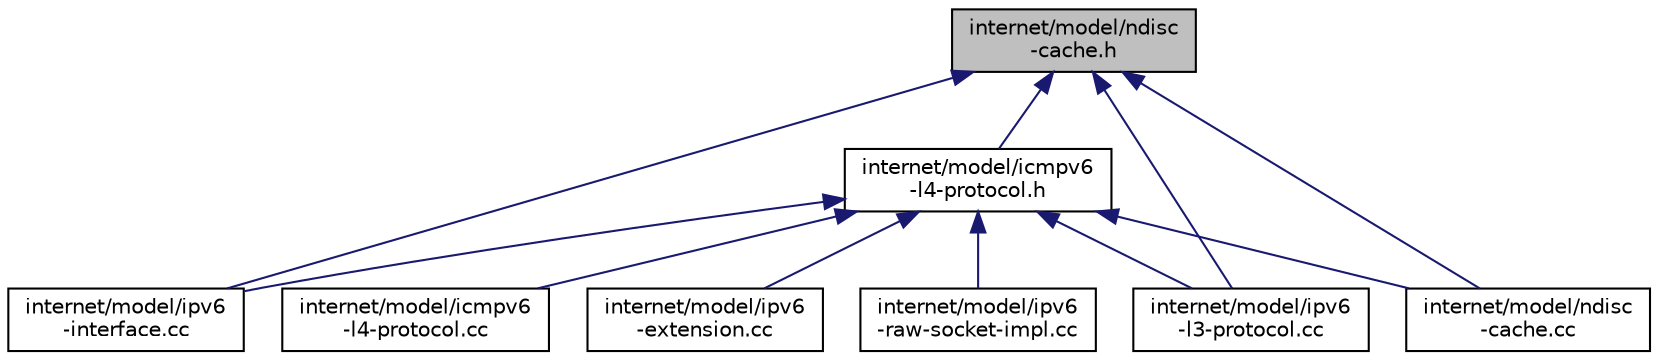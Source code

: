 digraph "internet/model/ndisc-cache.h"
{
  edge [fontname="Helvetica",fontsize="10",labelfontname="Helvetica",labelfontsize="10"];
  node [fontname="Helvetica",fontsize="10",shape=record];
  Node1 [label="internet/model/ndisc\l-cache.h",height=0.2,width=0.4,color="black", fillcolor="grey75", style="filled", fontcolor="black"];
  Node1 -> Node2 [dir="back",color="midnightblue",fontsize="10",style="solid"];
  Node2 [label="internet/model/icmpv6\l-l4-protocol.h",height=0.2,width=0.4,color="black", fillcolor="white", style="filled",URL="$d0/db4/icmpv6-l4-protocol_8h.html"];
  Node2 -> Node3 [dir="back",color="midnightblue",fontsize="10",style="solid"];
  Node3 [label="internet/model/icmpv6\l-l4-protocol.cc",height=0.2,width=0.4,color="black", fillcolor="white", style="filled",URL="$de/d3e/icmpv6-l4-protocol_8cc.html"];
  Node2 -> Node4 [dir="back",color="midnightblue",fontsize="10",style="solid"];
  Node4 [label="internet/model/ipv6\l-extension.cc",height=0.2,width=0.4,color="black", fillcolor="white", style="filled",URL="$d6/d25/ipv6-extension_8cc.html"];
  Node2 -> Node5 [dir="back",color="midnightblue",fontsize="10",style="solid"];
  Node5 [label="internet/model/ipv6\l-interface.cc",height=0.2,width=0.4,color="black", fillcolor="white", style="filled",URL="$df/d18/ipv6-interface_8cc.html"];
  Node2 -> Node6 [dir="back",color="midnightblue",fontsize="10",style="solid"];
  Node6 [label="internet/model/ipv6\l-l3-protocol.cc",height=0.2,width=0.4,color="black", fillcolor="white", style="filled",URL="$de/d69/ipv6-l3-protocol_8cc.html"];
  Node2 -> Node7 [dir="back",color="midnightblue",fontsize="10",style="solid"];
  Node7 [label="internet/model/ipv6\l-raw-socket-impl.cc",height=0.2,width=0.4,color="black", fillcolor="white", style="filled",URL="$d2/d11/ipv6-raw-socket-impl_8cc.html"];
  Node2 -> Node8 [dir="back",color="midnightblue",fontsize="10",style="solid"];
  Node8 [label="internet/model/ndisc\l-cache.cc",height=0.2,width=0.4,color="black", fillcolor="white", style="filled",URL="$d5/dae/ndisc-cache_8cc.html"];
  Node1 -> Node5 [dir="back",color="midnightblue",fontsize="10",style="solid"];
  Node1 -> Node6 [dir="back",color="midnightblue",fontsize="10",style="solid"];
  Node1 -> Node8 [dir="back",color="midnightblue",fontsize="10",style="solid"];
}
